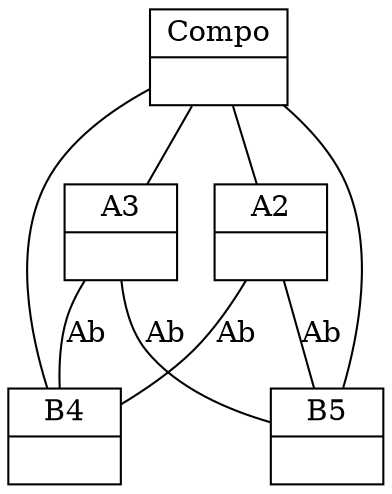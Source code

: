 Graph g{ 
struct1 [shape=record,label="{Compo|}"]; 
struct2 -- struct4 [label="Ab"]   ;
struct2 -- struct5 [label="Ab"]   ;
struct2 [shape=record,label="{A2|}"];
struct1 -- struct2 ;
struct3 -- struct4 [label="Ab"]   ;
struct3 -- struct5 [label="Ab"]   ;
struct3 [shape=record,label="{A3|}"];
struct1 -- struct3 ;
struct4 [shape=record,label="{B4|}"];
struct1 -- struct4 ;
struct5 [shape=record,label="{B5|}"];
struct1 -- struct5 ;
} 
